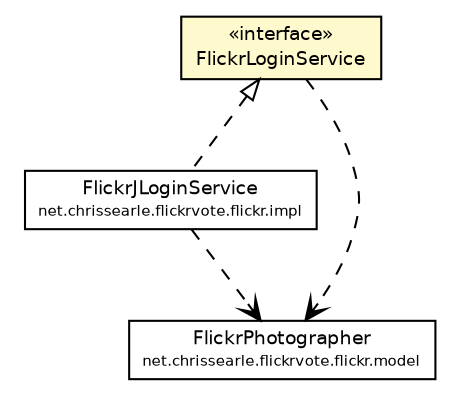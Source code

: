 #!/usr/local/bin/dot
#
# Class diagram 
# Generated by UmlGraph version 4.6 (http://www.spinellis.gr/sw/umlgraph)
#

digraph G {
	edge [fontname="Helvetica",fontsize=10,labelfontname="Helvetica",labelfontsize=10];
	node [fontname="Helvetica",fontsize=10,shape=plaintext];
	// net.chrissearle.flickrvote.flickr.FlickrLoginService
	c231 [label=<<table border="0" cellborder="1" cellspacing="0" cellpadding="2" port="p" bgcolor="lemonChiffon" href="./FlickrLoginService.html">
		<tr><td><table border="0" cellspacing="0" cellpadding="1">
			<tr><td> &laquo;interface&raquo; </td></tr>
			<tr><td> FlickrLoginService </td></tr>
		</table></td></tr>
		</table>>, fontname="Helvetica", fontcolor="black", fontsize=9.0];
	// net.chrissearle.flickrvote.flickr.impl.FlickrJLoginService
	c235 [label=<<table border="0" cellborder="1" cellspacing="0" cellpadding="2" port="p" href="./impl/FlickrJLoginService.html">
		<tr><td><table border="0" cellspacing="0" cellpadding="1">
			<tr><td> FlickrJLoginService </td></tr>
			<tr><td><font point-size="7.0"> net.chrissearle.flickrvote.flickr.impl </font></td></tr>
		</table></td></tr>
		</table>>, fontname="Helvetica", fontcolor="black", fontsize=9.0];
	// net.chrissearle.flickrvote.flickr.model.FlickrPhotographer
	c240 [label=<<table border="0" cellborder="1" cellspacing="0" cellpadding="2" port="p" href="./model/FlickrPhotographer.html">
		<tr><td><table border="0" cellspacing="0" cellpadding="1">
			<tr><td> FlickrPhotographer </td></tr>
			<tr><td><font point-size="7.0"> net.chrissearle.flickrvote.flickr.model </font></td></tr>
		</table></td></tr>
		</table>>, fontname="Helvetica", fontcolor="black", fontsize=9.0];
	//net.chrissearle.flickrvote.flickr.impl.FlickrJLoginService implements net.chrissearle.flickrvote.flickr.FlickrLoginService
	c231:p -> c235:p [dir=back,arrowtail=empty,style=dashed];
	// net.chrissearle.flickrvote.flickr.FlickrLoginService DEPEND net.chrissearle.flickrvote.flickr.model.FlickrPhotographer
	c231:p -> c240:p [taillabel="", label="", headlabel="", fontname="Helvetica", fontcolor="black", fontsize=10.0, color="black", arrowhead=open, style=dashed];
	// net.chrissearle.flickrvote.flickr.impl.FlickrJLoginService DEPEND net.chrissearle.flickrvote.flickr.model.FlickrPhotographer
	c235:p -> c240:p [taillabel="", label="", headlabel="", fontname="Helvetica", fontcolor="black", fontsize=10.0, color="black", arrowhead=open, style=dashed];
}

